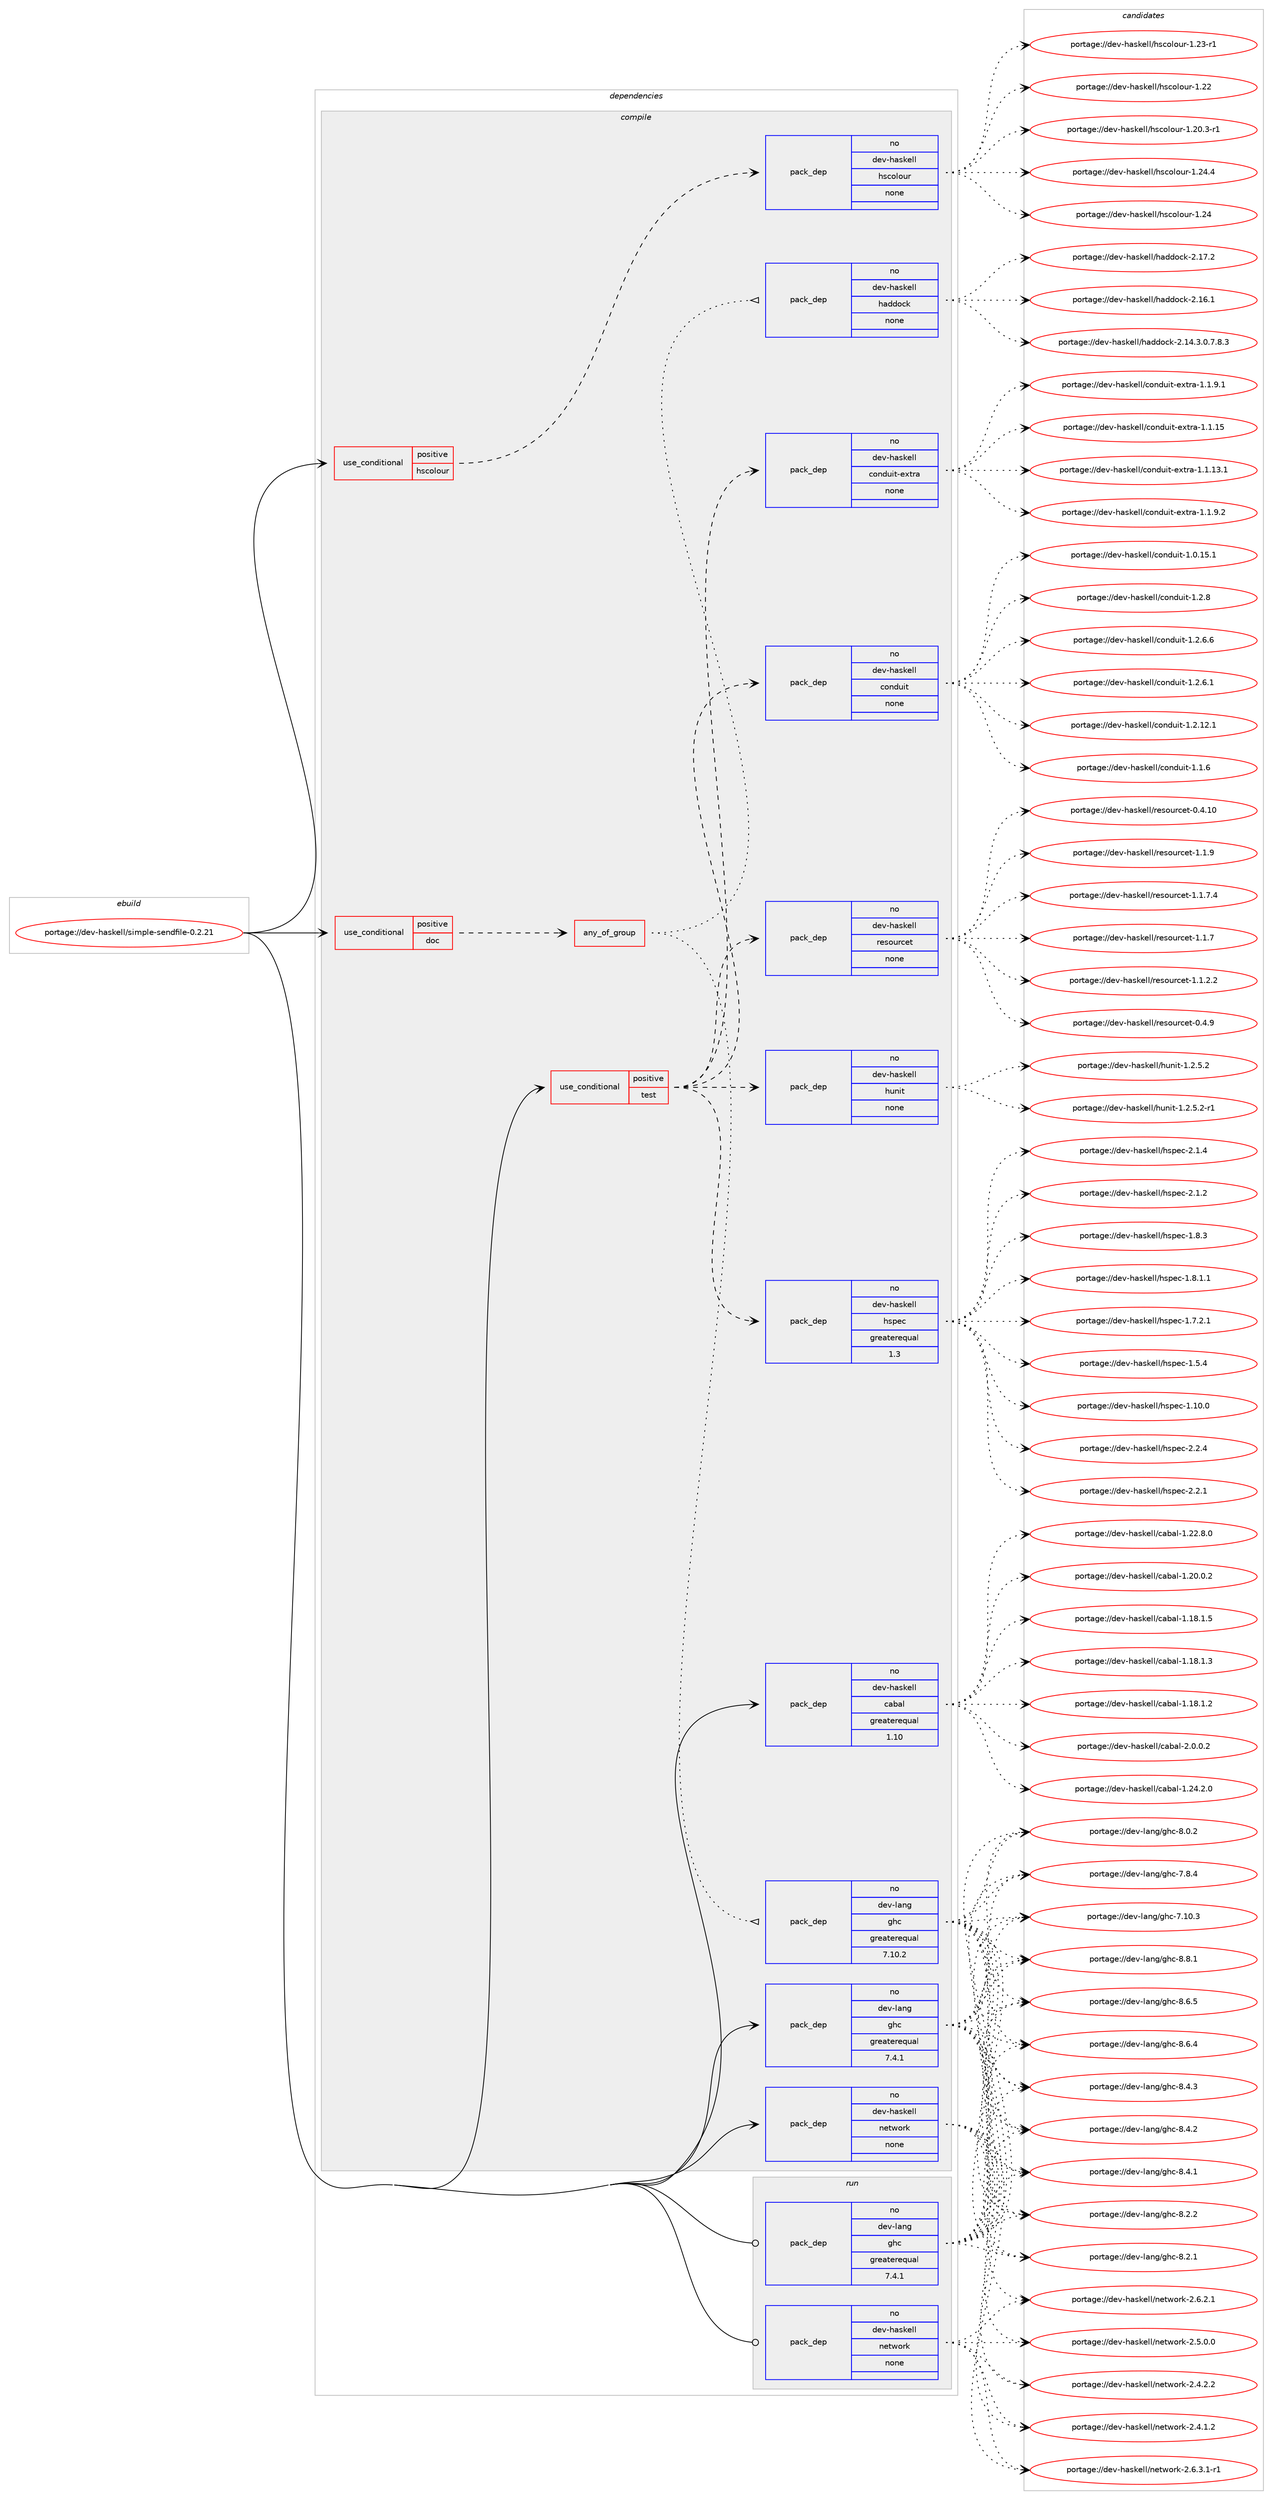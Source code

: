 digraph prolog {

# *************
# Graph options
# *************

newrank=true;
concentrate=true;
compound=true;
graph [rankdir=LR,fontname=Helvetica,fontsize=10,ranksep=1.5];#, ranksep=2.5, nodesep=0.2];
edge  [arrowhead=vee];
node  [fontname=Helvetica,fontsize=10];

# **********
# The ebuild
# **********

subgraph cluster_leftcol {
color=gray;
label=<<i>ebuild</i>>;
id [label="portage://dev-haskell/simple-sendfile-0.2.21", color=red, width=4, href="../dev-haskell/simple-sendfile-0.2.21.svg"];
}

# ****************
# The dependencies
# ****************

subgraph cluster_midcol {
color=gray;
label=<<i>dependencies</i>>;
subgraph cluster_compile {
fillcolor="#eeeeee";
style=filled;
label=<<i>compile</i>>;
subgraph cond131751 {
dependency545035 [label=<<TABLE BORDER="0" CELLBORDER="1" CELLSPACING="0" CELLPADDING="4"><TR><TD ROWSPAN="3" CELLPADDING="10">use_conditional</TD></TR><TR><TD>positive</TD></TR><TR><TD>doc</TD></TR></TABLE>>, shape=none, color=red];
subgraph any5755 {
dependency545036 [label=<<TABLE BORDER="0" CELLBORDER="1" CELLSPACING="0" CELLPADDING="4"><TR><TD CELLPADDING="10">any_of_group</TD></TR></TABLE>>, shape=none, color=red];subgraph pack407292 {
dependency545037 [label=<<TABLE BORDER="0" CELLBORDER="1" CELLSPACING="0" CELLPADDING="4" WIDTH="220"><TR><TD ROWSPAN="6" CELLPADDING="30">pack_dep</TD></TR><TR><TD WIDTH="110">no</TD></TR><TR><TD>dev-haskell</TD></TR><TR><TD>haddock</TD></TR><TR><TD>none</TD></TR><TR><TD></TD></TR></TABLE>>, shape=none, color=blue];
}
dependency545036:e -> dependency545037:w [weight=20,style="dotted",arrowhead="oinv"];
subgraph pack407293 {
dependency545038 [label=<<TABLE BORDER="0" CELLBORDER="1" CELLSPACING="0" CELLPADDING="4" WIDTH="220"><TR><TD ROWSPAN="6" CELLPADDING="30">pack_dep</TD></TR><TR><TD WIDTH="110">no</TD></TR><TR><TD>dev-lang</TD></TR><TR><TD>ghc</TD></TR><TR><TD>greaterequal</TD></TR><TR><TD>7.10.2</TD></TR></TABLE>>, shape=none, color=blue];
}
dependency545036:e -> dependency545038:w [weight=20,style="dotted",arrowhead="oinv"];
}
dependency545035:e -> dependency545036:w [weight=20,style="dashed",arrowhead="vee"];
}
id:e -> dependency545035:w [weight=20,style="solid",arrowhead="vee"];
subgraph cond131752 {
dependency545039 [label=<<TABLE BORDER="0" CELLBORDER="1" CELLSPACING="0" CELLPADDING="4"><TR><TD ROWSPAN="3" CELLPADDING="10">use_conditional</TD></TR><TR><TD>positive</TD></TR><TR><TD>hscolour</TD></TR></TABLE>>, shape=none, color=red];
subgraph pack407294 {
dependency545040 [label=<<TABLE BORDER="0" CELLBORDER="1" CELLSPACING="0" CELLPADDING="4" WIDTH="220"><TR><TD ROWSPAN="6" CELLPADDING="30">pack_dep</TD></TR><TR><TD WIDTH="110">no</TD></TR><TR><TD>dev-haskell</TD></TR><TR><TD>hscolour</TD></TR><TR><TD>none</TD></TR><TR><TD></TD></TR></TABLE>>, shape=none, color=blue];
}
dependency545039:e -> dependency545040:w [weight=20,style="dashed",arrowhead="vee"];
}
id:e -> dependency545039:w [weight=20,style="solid",arrowhead="vee"];
subgraph cond131753 {
dependency545041 [label=<<TABLE BORDER="0" CELLBORDER="1" CELLSPACING="0" CELLPADDING="4"><TR><TD ROWSPAN="3" CELLPADDING="10">use_conditional</TD></TR><TR><TD>positive</TD></TR><TR><TD>test</TD></TR></TABLE>>, shape=none, color=red];
subgraph pack407295 {
dependency545042 [label=<<TABLE BORDER="0" CELLBORDER="1" CELLSPACING="0" CELLPADDING="4" WIDTH="220"><TR><TD ROWSPAN="6" CELLPADDING="30">pack_dep</TD></TR><TR><TD WIDTH="110">no</TD></TR><TR><TD>dev-haskell</TD></TR><TR><TD>conduit</TD></TR><TR><TD>none</TD></TR><TR><TD></TD></TR></TABLE>>, shape=none, color=blue];
}
dependency545041:e -> dependency545042:w [weight=20,style="dashed",arrowhead="vee"];
subgraph pack407296 {
dependency545043 [label=<<TABLE BORDER="0" CELLBORDER="1" CELLSPACING="0" CELLPADDING="4" WIDTH="220"><TR><TD ROWSPAN="6" CELLPADDING="30">pack_dep</TD></TR><TR><TD WIDTH="110">no</TD></TR><TR><TD>dev-haskell</TD></TR><TR><TD>conduit-extra</TD></TR><TR><TD>none</TD></TR><TR><TD></TD></TR></TABLE>>, shape=none, color=blue];
}
dependency545041:e -> dependency545043:w [weight=20,style="dashed",arrowhead="vee"];
subgraph pack407297 {
dependency545044 [label=<<TABLE BORDER="0" CELLBORDER="1" CELLSPACING="0" CELLPADDING="4" WIDTH="220"><TR><TD ROWSPAN="6" CELLPADDING="30">pack_dep</TD></TR><TR><TD WIDTH="110">no</TD></TR><TR><TD>dev-haskell</TD></TR><TR><TD>hspec</TD></TR><TR><TD>greaterequal</TD></TR><TR><TD>1.3</TD></TR></TABLE>>, shape=none, color=blue];
}
dependency545041:e -> dependency545044:w [weight=20,style="dashed",arrowhead="vee"];
subgraph pack407298 {
dependency545045 [label=<<TABLE BORDER="0" CELLBORDER="1" CELLSPACING="0" CELLPADDING="4" WIDTH="220"><TR><TD ROWSPAN="6" CELLPADDING="30">pack_dep</TD></TR><TR><TD WIDTH="110">no</TD></TR><TR><TD>dev-haskell</TD></TR><TR><TD>hunit</TD></TR><TR><TD>none</TD></TR><TR><TD></TD></TR></TABLE>>, shape=none, color=blue];
}
dependency545041:e -> dependency545045:w [weight=20,style="dashed",arrowhead="vee"];
subgraph pack407299 {
dependency545046 [label=<<TABLE BORDER="0" CELLBORDER="1" CELLSPACING="0" CELLPADDING="4" WIDTH="220"><TR><TD ROWSPAN="6" CELLPADDING="30">pack_dep</TD></TR><TR><TD WIDTH="110">no</TD></TR><TR><TD>dev-haskell</TD></TR><TR><TD>resourcet</TD></TR><TR><TD>none</TD></TR><TR><TD></TD></TR></TABLE>>, shape=none, color=blue];
}
dependency545041:e -> dependency545046:w [weight=20,style="dashed",arrowhead="vee"];
}
id:e -> dependency545041:w [weight=20,style="solid",arrowhead="vee"];
subgraph pack407300 {
dependency545047 [label=<<TABLE BORDER="0" CELLBORDER="1" CELLSPACING="0" CELLPADDING="4" WIDTH="220"><TR><TD ROWSPAN="6" CELLPADDING="30">pack_dep</TD></TR><TR><TD WIDTH="110">no</TD></TR><TR><TD>dev-haskell</TD></TR><TR><TD>cabal</TD></TR><TR><TD>greaterequal</TD></TR><TR><TD>1.10</TD></TR></TABLE>>, shape=none, color=blue];
}
id:e -> dependency545047:w [weight=20,style="solid",arrowhead="vee"];
subgraph pack407301 {
dependency545048 [label=<<TABLE BORDER="0" CELLBORDER="1" CELLSPACING="0" CELLPADDING="4" WIDTH="220"><TR><TD ROWSPAN="6" CELLPADDING="30">pack_dep</TD></TR><TR><TD WIDTH="110">no</TD></TR><TR><TD>dev-haskell</TD></TR><TR><TD>network</TD></TR><TR><TD>none</TD></TR><TR><TD></TD></TR></TABLE>>, shape=none, color=blue];
}
id:e -> dependency545048:w [weight=20,style="solid",arrowhead="vee"];
subgraph pack407302 {
dependency545049 [label=<<TABLE BORDER="0" CELLBORDER="1" CELLSPACING="0" CELLPADDING="4" WIDTH="220"><TR><TD ROWSPAN="6" CELLPADDING="30">pack_dep</TD></TR><TR><TD WIDTH="110">no</TD></TR><TR><TD>dev-lang</TD></TR><TR><TD>ghc</TD></TR><TR><TD>greaterequal</TD></TR><TR><TD>7.4.1</TD></TR></TABLE>>, shape=none, color=blue];
}
id:e -> dependency545049:w [weight=20,style="solid",arrowhead="vee"];
}
subgraph cluster_compileandrun {
fillcolor="#eeeeee";
style=filled;
label=<<i>compile and run</i>>;
}
subgraph cluster_run {
fillcolor="#eeeeee";
style=filled;
label=<<i>run</i>>;
subgraph pack407303 {
dependency545050 [label=<<TABLE BORDER="0" CELLBORDER="1" CELLSPACING="0" CELLPADDING="4" WIDTH="220"><TR><TD ROWSPAN="6" CELLPADDING="30">pack_dep</TD></TR><TR><TD WIDTH="110">no</TD></TR><TR><TD>dev-haskell</TD></TR><TR><TD>network</TD></TR><TR><TD>none</TD></TR><TR><TD></TD></TR></TABLE>>, shape=none, color=blue];
}
id:e -> dependency545050:w [weight=20,style="solid",arrowhead="odot"];
subgraph pack407304 {
dependency545051 [label=<<TABLE BORDER="0" CELLBORDER="1" CELLSPACING="0" CELLPADDING="4" WIDTH="220"><TR><TD ROWSPAN="6" CELLPADDING="30">pack_dep</TD></TR><TR><TD WIDTH="110">no</TD></TR><TR><TD>dev-lang</TD></TR><TR><TD>ghc</TD></TR><TR><TD>greaterequal</TD></TR><TR><TD>7.4.1</TD></TR></TABLE>>, shape=none, color=blue];
}
id:e -> dependency545051:w [weight=20,style="solid",arrowhead="odot"];
}
}

# **************
# The candidates
# **************

subgraph cluster_choices {
rank=same;
color=gray;
label=<<i>candidates</i>>;

subgraph choice407292 {
color=black;
nodesep=1;
choice100101118451049711510710110810847104971001001119910745504649554650 [label="portage://dev-haskell/haddock-2.17.2", color=red, width=4,href="../dev-haskell/haddock-2.17.2.svg"];
choice100101118451049711510710110810847104971001001119910745504649544649 [label="portage://dev-haskell/haddock-2.16.1", color=red, width=4,href="../dev-haskell/haddock-2.16.1.svg"];
choice1001011184510497115107101108108471049710010011199107455046495246514648465546564651 [label="portage://dev-haskell/haddock-2.14.3.0.7.8.3", color=red, width=4,href="../dev-haskell/haddock-2.14.3.0.7.8.3.svg"];
dependency545037:e -> choice100101118451049711510710110810847104971001001119910745504649554650:w [style=dotted,weight="100"];
dependency545037:e -> choice100101118451049711510710110810847104971001001119910745504649544649:w [style=dotted,weight="100"];
dependency545037:e -> choice1001011184510497115107101108108471049710010011199107455046495246514648465546564651:w [style=dotted,weight="100"];
}
subgraph choice407293 {
color=black;
nodesep=1;
choice10010111845108971101034710310499455646564649 [label="portage://dev-lang/ghc-8.8.1", color=red, width=4,href="../dev-lang/ghc-8.8.1.svg"];
choice10010111845108971101034710310499455646544653 [label="portage://dev-lang/ghc-8.6.5", color=red, width=4,href="../dev-lang/ghc-8.6.5.svg"];
choice10010111845108971101034710310499455646544652 [label="portage://dev-lang/ghc-8.6.4", color=red, width=4,href="../dev-lang/ghc-8.6.4.svg"];
choice10010111845108971101034710310499455646524651 [label="portage://dev-lang/ghc-8.4.3", color=red, width=4,href="../dev-lang/ghc-8.4.3.svg"];
choice10010111845108971101034710310499455646524650 [label="portage://dev-lang/ghc-8.4.2", color=red, width=4,href="../dev-lang/ghc-8.4.2.svg"];
choice10010111845108971101034710310499455646524649 [label="portage://dev-lang/ghc-8.4.1", color=red, width=4,href="../dev-lang/ghc-8.4.1.svg"];
choice10010111845108971101034710310499455646504650 [label="portage://dev-lang/ghc-8.2.2", color=red, width=4,href="../dev-lang/ghc-8.2.2.svg"];
choice10010111845108971101034710310499455646504649 [label="portage://dev-lang/ghc-8.2.1", color=red, width=4,href="../dev-lang/ghc-8.2.1.svg"];
choice10010111845108971101034710310499455646484650 [label="portage://dev-lang/ghc-8.0.2", color=red, width=4,href="../dev-lang/ghc-8.0.2.svg"];
choice10010111845108971101034710310499455546564652 [label="portage://dev-lang/ghc-7.8.4", color=red, width=4,href="../dev-lang/ghc-7.8.4.svg"];
choice1001011184510897110103471031049945554649484651 [label="portage://dev-lang/ghc-7.10.3", color=red, width=4,href="../dev-lang/ghc-7.10.3.svg"];
dependency545038:e -> choice10010111845108971101034710310499455646564649:w [style=dotted,weight="100"];
dependency545038:e -> choice10010111845108971101034710310499455646544653:w [style=dotted,weight="100"];
dependency545038:e -> choice10010111845108971101034710310499455646544652:w [style=dotted,weight="100"];
dependency545038:e -> choice10010111845108971101034710310499455646524651:w [style=dotted,weight="100"];
dependency545038:e -> choice10010111845108971101034710310499455646524650:w [style=dotted,weight="100"];
dependency545038:e -> choice10010111845108971101034710310499455646524649:w [style=dotted,weight="100"];
dependency545038:e -> choice10010111845108971101034710310499455646504650:w [style=dotted,weight="100"];
dependency545038:e -> choice10010111845108971101034710310499455646504649:w [style=dotted,weight="100"];
dependency545038:e -> choice10010111845108971101034710310499455646484650:w [style=dotted,weight="100"];
dependency545038:e -> choice10010111845108971101034710310499455546564652:w [style=dotted,weight="100"];
dependency545038:e -> choice1001011184510897110103471031049945554649484651:w [style=dotted,weight="100"];
}
subgraph choice407294 {
color=black;
nodesep=1;
choice1001011184510497115107101108108471041159911110811111711445494650524652 [label="portage://dev-haskell/hscolour-1.24.4", color=red, width=4,href="../dev-haskell/hscolour-1.24.4.svg"];
choice100101118451049711510710110810847104115991111081111171144549465052 [label="portage://dev-haskell/hscolour-1.24", color=red, width=4,href="../dev-haskell/hscolour-1.24.svg"];
choice1001011184510497115107101108108471041159911110811111711445494650514511449 [label="portage://dev-haskell/hscolour-1.23-r1", color=red, width=4,href="../dev-haskell/hscolour-1.23-r1.svg"];
choice100101118451049711510710110810847104115991111081111171144549465050 [label="portage://dev-haskell/hscolour-1.22", color=red, width=4,href="../dev-haskell/hscolour-1.22.svg"];
choice10010111845104971151071011081084710411599111108111117114454946504846514511449 [label="portage://dev-haskell/hscolour-1.20.3-r1", color=red, width=4,href="../dev-haskell/hscolour-1.20.3-r1.svg"];
dependency545040:e -> choice1001011184510497115107101108108471041159911110811111711445494650524652:w [style=dotted,weight="100"];
dependency545040:e -> choice100101118451049711510710110810847104115991111081111171144549465052:w [style=dotted,weight="100"];
dependency545040:e -> choice1001011184510497115107101108108471041159911110811111711445494650514511449:w [style=dotted,weight="100"];
dependency545040:e -> choice100101118451049711510710110810847104115991111081111171144549465050:w [style=dotted,weight="100"];
dependency545040:e -> choice10010111845104971151071011081084710411599111108111117114454946504846514511449:w [style=dotted,weight="100"];
}
subgraph choice407295 {
color=black;
nodesep=1;
choice10010111845104971151071011081084799111110100117105116454946504656 [label="portage://dev-haskell/conduit-1.2.8", color=red, width=4,href="../dev-haskell/conduit-1.2.8.svg"];
choice100101118451049711510710110810847991111101001171051164549465046544654 [label="portage://dev-haskell/conduit-1.2.6.6", color=red, width=4,href="../dev-haskell/conduit-1.2.6.6.svg"];
choice100101118451049711510710110810847991111101001171051164549465046544649 [label="portage://dev-haskell/conduit-1.2.6.1", color=red, width=4,href="../dev-haskell/conduit-1.2.6.1.svg"];
choice10010111845104971151071011081084799111110100117105116454946504649504649 [label="portage://dev-haskell/conduit-1.2.12.1", color=red, width=4,href="../dev-haskell/conduit-1.2.12.1.svg"];
choice10010111845104971151071011081084799111110100117105116454946494654 [label="portage://dev-haskell/conduit-1.1.6", color=red, width=4,href="../dev-haskell/conduit-1.1.6.svg"];
choice10010111845104971151071011081084799111110100117105116454946484649534649 [label="portage://dev-haskell/conduit-1.0.15.1", color=red, width=4,href="../dev-haskell/conduit-1.0.15.1.svg"];
dependency545042:e -> choice10010111845104971151071011081084799111110100117105116454946504656:w [style=dotted,weight="100"];
dependency545042:e -> choice100101118451049711510710110810847991111101001171051164549465046544654:w [style=dotted,weight="100"];
dependency545042:e -> choice100101118451049711510710110810847991111101001171051164549465046544649:w [style=dotted,weight="100"];
dependency545042:e -> choice10010111845104971151071011081084799111110100117105116454946504649504649:w [style=dotted,weight="100"];
dependency545042:e -> choice10010111845104971151071011081084799111110100117105116454946494654:w [style=dotted,weight="100"];
dependency545042:e -> choice10010111845104971151071011081084799111110100117105116454946484649534649:w [style=dotted,weight="100"];
}
subgraph choice407296 {
color=black;
nodesep=1;
choice1001011184510497115107101108108479911111010011710511645101120116114974549464946574650 [label="portage://dev-haskell/conduit-extra-1.1.9.2", color=red, width=4,href="../dev-haskell/conduit-extra-1.1.9.2.svg"];
choice1001011184510497115107101108108479911111010011710511645101120116114974549464946574649 [label="portage://dev-haskell/conduit-extra-1.1.9.1", color=red, width=4,href="../dev-haskell/conduit-extra-1.1.9.1.svg"];
choice10010111845104971151071011081084799111110100117105116451011201161149745494649464953 [label="portage://dev-haskell/conduit-extra-1.1.15", color=red, width=4,href="../dev-haskell/conduit-extra-1.1.15.svg"];
choice100101118451049711510710110810847991111101001171051164510112011611497454946494649514649 [label="portage://dev-haskell/conduit-extra-1.1.13.1", color=red, width=4,href="../dev-haskell/conduit-extra-1.1.13.1.svg"];
dependency545043:e -> choice1001011184510497115107101108108479911111010011710511645101120116114974549464946574650:w [style=dotted,weight="100"];
dependency545043:e -> choice1001011184510497115107101108108479911111010011710511645101120116114974549464946574649:w [style=dotted,weight="100"];
dependency545043:e -> choice10010111845104971151071011081084799111110100117105116451011201161149745494649464953:w [style=dotted,weight="100"];
dependency545043:e -> choice100101118451049711510710110810847991111101001171051164510112011611497454946494649514649:w [style=dotted,weight="100"];
}
subgraph choice407297 {
color=black;
nodesep=1;
choice10010111845104971151071011081084710411511210199455046504652 [label="portage://dev-haskell/hspec-2.2.4", color=red, width=4,href="../dev-haskell/hspec-2.2.4.svg"];
choice10010111845104971151071011081084710411511210199455046504649 [label="portage://dev-haskell/hspec-2.2.1", color=red, width=4,href="../dev-haskell/hspec-2.2.1.svg"];
choice10010111845104971151071011081084710411511210199455046494652 [label="portage://dev-haskell/hspec-2.1.4", color=red, width=4,href="../dev-haskell/hspec-2.1.4.svg"];
choice10010111845104971151071011081084710411511210199455046494650 [label="portage://dev-haskell/hspec-2.1.2", color=red, width=4,href="../dev-haskell/hspec-2.1.2.svg"];
choice10010111845104971151071011081084710411511210199454946564651 [label="portage://dev-haskell/hspec-1.8.3", color=red, width=4,href="../dev-haskell/hspec-1.8.3.svg"];
choice100101118451049711510710110810847104115112101994549465646494649 [label="portage://dev-haskell/hspec-1.8.1.1", color=red, width=4,href="../dev-haskell/hspec-1.8.1.1.svg"];
choice100101118451049711510710110810847104115112101994549465546504649 [label="portage://dev-haskell/hspec-1.7.2.1", color=red, width=4,href="../dev-haskell/hspec-1.7.2.1.svg"];
choice10010111845104971151071011081084710411511210199454946534652 [label="portage://dev-haskell/hspec-1.5.4", color=red, width=4,href="../dev-haskell/hspec-1.5.4.svg"];
choice1001011184510497115107101108108471041151121019945494649484648 [label="portage://dev-haskell/hspec-1.10.0", color=red, width=4,href="../dev-haskell/hspec-1.10.0.svg"];
dependency545044:e -> choice10010111845104971151071011081084710411511210199455046504652:w [style=dotted,weight="100"];
dependency545044:e -> choice10010111845104971151071011081084710411511210199455046504649:w [style=dotted,weight="100"];
dependency545044:e -> choice10010111845104971151071011081084710411511210199455046494652:w [style=dotted,weight="100"];
dependency545044:e -> choice10010111845104971151071011081084710411511210199455046494650:w [style=dotted,weight="100"];
dependency545044:e -> choice10010111845104971151071011081084710411511210199454946564651:w [style=dotted,weight="100"];
dependency545044:e -> choice100101118451049711510710110810847104115112101994549465646494649:w [style=dotted,weight="100"];
dependency545044:e -> choice100101118451049711510710110810847104115112101994549465546504649:w [style=dotted,weight="100"];
dependency545044:e -> choice10010111845104971151071011081084710411511210199454946534652:w [style=dotted,weight="100"];
dependency545044:e -> choice1001011184510497115107101108108471041151121019945494649484648:w [style=dotted,weight="100"];
}
subgraph choice407298 {
color=black;
nodesep=1;
choice10010111845104971151071011081084710411711010511645494650465346504511449 [label="portage://dev-haskell/hunit-1.2.5.2-r1", color=red, width=4,href="../dev-haskell/hunit-1.2.5.2-r1.svg"];
choice1001011184510497115107101108108471041171101051164549465046534650 [label="portage://dev-haskell/hunit-1.2.5.2", color=red, width=4,href="../dev-haskell/hunit-1.2.5.2.svg"];
dependency545045:e -> choice10010111845104971151071011081084710411711010511645494650465346504511449:w [style=dotted,weight="100"];
dependency545045:e -> choice1001011184510497115107101108108471041171101051164549465046534650:w [style=dotted,weight="100"];
}
subgraph choice407299 {
color=black;
nodesep=1;
choice10010111845104971151071011081084711410111511111711499101116454946494657 [label="portage://dev-haskell/resourcet-1.1.9", color=red, width=4,href="../dev-haskell/resourcet-1.1.9.svg"];
choice100101118451049711510710110810847114101115111117114991011164549464946554652 [label="portage://dev-haskell/resourcet-1.1.7.4", color=red, width=4,href="../dev-haskell/resourcet-1.1.7.4.svg"];
choice10010111845104971151071011081084711410111511111711499101116454946494655 [label="portage://dev-haskell/resourcet-1.1.7", color=red, width=4,href="../dev-haskell/resourcet-1.1.7.svg"];
choice100101118451049711510710110810847114101115111117114991011164549464946504650 [label="portage://dev-haskell/resourcet-1.1.2.2", color=red, width=4,href="../dev-haskell/resourcet-1.1.2.2.svg"];
choice10010111845104971151071011081084711410111511111711499101116454846524657 [label="portage://dev-haskell/resourcet-0.4.9", color=red, width=4,href="../dev-haskell/resourcet-0.4.9.svg"];
choice1001011184510497115107101108108471141011151111171149910111645484652464948 [label="portage://dev-haskell/resourcet-0.4.10", color=red, width=4,href="../dev-haskell/resourcet-0.4.10.svg"];
dependency545046:e -> choice10010111845104971151071011081084711410111511111711499101116454946494657:w [style=dotted,weight="100"];
dependency545046:e -> choice100101118451049711510710110810847114101115111117114991011164549464946554652:w [style=dotted,weight="100"];
dependency545046:e -> choice10010111845104971151071011081084711410111511111711499101116454946494655:w [style=dotted,weight="100"];
dependency545046:e -> choice100101118451049711510710110810847114101115111117114991011164549464946504650:w [style=dotted,weight="100"];
dependency545046:e -> choice10010111845104971151071011081084711410111511111711499101116454846524657:w [style=dotted,weight="100"];
dependency545046:e -> choice1001011184510497115107101108108471141011151111171149910111645484652464948:w [style=dotted,weight="100"];
}
subgraph choice407300 {
color=black;
nodesep=1;
choice100101118451049711510710110810847999798971084550464846484650 [label="portage://dev-haskell/cabal-2.0.0.2", color=red, width=4,href="../dev-haskell/cabal-2.0.0.2.svg"];
choice10010111845104971151071011081084799979897108454946505246504648 [label="portage://dev-haskell/cabal-1.24.2.0", color=red, width=4,href="../dev-haskell/cabal-1.24.2.0.svg"];
choice10010111845104971151071011081084799979897108454946505046564648 [label="portage://dev-haskell/cabal-1.22.8.0", color=red, width=4,href="../dev-haskell/cabal-1.22.8.0.svg"];
choice10010111845104971151071011081084799979897108454946504846484650 [label="portage://dev-haskell/cabal-1.20.0.2", color=red, width=4,href="../dev-haskell/cabal-1.20.0.2.svg"];
choice10010111845104971151071011081084799979897108454946495646494653 [label="portage://dev-haskell/cabal-1.18.1.5", color=red, width=4,href="../dev-haskell/cabal-1.18.1.5.svg"];
choice10010111845104971151071011081084799979897108454946495646494651 [label="portage://dev-haskell/cabal-1.18.1.3", color=red, width=4,href="../dev-haskell/cabal-1.18.1.3.svg"];
choice10010111845104971151071011081084799979897108454946495646494650 [label="portage://dev-haskell/cabal-1.18.1.2", color=red, width=4,href="../dev-haskell/cabal-1.18.1.2.svg"];
dependency545047:e -> choice100101118451049711510710110810847999798971084550464846484650:w [style=dotted,weight="100"];
dependency545047:e -> choice10010111845104971151071011081084799979897108454946505246504648:w [style=dotted,weight="100"];
dependency545047:e -> choice10010111845104971151071011081084799979897108454946505046564648:w [style=dotted,weight="100"];
dependency545047:e -> choice10010111845104971151071011081084799979897108454946504846484650:w [style=dotted,weight="100"];
dependency545047:e -> choice10010111845104971151071011081084799979897108454946495646494653:w [style=dotted,weight="100"];
dependency545047:e -> choice10010111845104971151071011081084799979897108454946495646494651:w [style=dotted,weight="100"];
dependency545047:e -> choice10010111845104971151071011081084799979897108454946495646494650:w [style=dotted,weight="100"];
}
subgraph choice407301 {
color=black;
nodesep=1;
choice10010111845104971151071011081084711010111611911111410745504654465146494511449 [label="portage://dev-haskell/network-2.6.3.1-r1", color=red, width=4,href="../dev-haskell/network-2.6.3.1-r1.svg"];
choice1001011184510497115107101108108471101011161191111141074550465446504649 [label="portage://dev-haskell/network-2.6.2.1", color=red, width=4,href="../dev-haskell/network-2.6.2.1.svg"];
choice1001011184510497115107101108108471101011161191111141074550465346484648 [label="portage://dev-haskell/network-2.5.0.0", color=red, width=4,href="../dev-haskell/network-2.5.0.0.svg"];
choice1001011184510497115107101108108471101011161191111141074550465246504650 [label="portage://dev-haskell/network-2.4.2.2", color=red, width=4,href="../dev-haskell/network-2.4.2.2.svg"];
choice1001011184510497115107101108108471101011161191111141074550465246494650 [label="portage://dev-haskell/network-2.4.1.2", color=red, width=4,href="../dev-haskell/network-2.4.1.2.svg"];
dependency545048:e -> choice10010111845104971151071011081084711010111611911111410745504654465146494511449:w [style=dotted,weight="100"];
dependency545048:e -> choice1001011184510497115107101108108471101011161191111141074550465446504649:w [style=dotted,weight="100"];
dependency545048:e -> choice1001011184510497115107101108108471101011161191111141074550465346484648:w [style=dotted,weight="100"];
dependency545048:e -> choice1001011184510497115107101108108471101011161191111141074550465246504650:w [style=dotted,weight="100"];
dependency545048:e -> choice1001011184510497115107101108108471101011161191111141074550465246494650:w [style=dotted,weight="100"];
}
subgraph choice407302 {
color=black;
nodesep=1;
choice10010111845108971101034710310499455646564649 [label="portage://dev-lang/ghc-8.8.1", color=red, width=4,href="../dev-lang/ghc-8.8.1.svg"];
choice10010111845108971101034710310499455646544653 [label="portage://dev-lang/ghc-8.6.5", color=red, width=4,href="../dev-lang/ghc-8.6.5.svg"];
choice10010111845108971101034710310499455646544652 [label="portage://dev-lang/ghc-8.6.4", color=red, width=4,href="../dev-lang/ghc-8.6.4.svg"];
choice10010111845108971101034710310499455646524651 [label="portage://dev-lang/ghc-8.4.3", color=red, width=4,href="../dev-lang/ghc-8.4.3.svg"];
choice10010111845108971101034710310499455646524650 [label="portage://dev-lang/ghc-8.4.2", color=red, width=4,href="../dev-lang/ghc-8.4.2.svg"];
choice10010111845108971101034710310499455646524649 [label="portage://dev-lang/ghc-8.4.1", color=red, width=4,href="../dev-lang/ghc-8.4.1.svg"];
choice10010111845108971101034710310499455646504650 [label="portage://dev-lang/ghc-8.2.2", color=red, width=4,href="../dev-lang/ghc-8.2.2.svg"];
choice10010111845108971101034710310499455646504649 [label="portage://dev-lang/ghc-8.2.1", color=red, width=4,href="../dev-lang/ghc-8.2.1.svg"];
choice10010111845108971101034710310499455646484650 [label="portage://dev-lang/ghc-8.0.2", color=red, width=4,href="../dev-lang/ghc-8.0.2.svg"];
choice10010111845108971101034710310499455546564652 [label="portage://dev-lang/ghc-7.8.4", color=red, width=4,href="../dev-lang/ghc-7.8.4.svg"];
choice1001011184510897110103471031049945554649484651 [label="portage://dev-lang/ghc-7.10.3", color=red, width=4,href="../dev-lang/ghc-7.10.3.svg"];
dependency545049:e -> choice10010111845108971101034710310499455646564649:w [style=dotted,weight="100"];
dependency545049:e -> choice10010111845108971101034710310499455646544653:w [style=dotted,weight="100"];
dependency545049:e -> choice10010111845108971101034710310499455646544652:w [style=dotted,weight="100"];
dependency545049:e -> choice10010111845108971101034710310499455646524651:w [style=dotted,weight="100"];
dependency545049:e -> choice10010111845108971101034710310499455646524650:w [style=dotted,weight="100"];
dependency545049:e -> choice10010111845108971101034710310499455646524649:w [style=dotted,weight="100"];
dependency545049:e -> choice10010111845108971101034710310499455646504650:w [style=dotted,weight="100"];
dependency545049:e -> choice10010111845108971101034710310499455646504649:w [style=dotted,weight="100"];
dependency545049:e -> choice10010111845108971101034710310499455646484650:w [style=dotted,weight="100"];
dependency545049:e -> choice10010111845108971101034710310499455546564652:w [style=dotted,weight="100"];
dependency545049:e -> choice1001011184510897110103471031049945554649484651:w [style=dotted,weight="100"];
}
subgraph choice407303 {
color=black;
nodesep=1;
choice10010111845104971151071011081084711010111611911111410745504654465146494511449 [label="portage://dev-haskell/network-2.6.3.1-r1", color=red, width=4,href="../dev-haskell/network-2.6.3.1-r1.svg"];
choice1001011184510497115107101108108471101011161191111141074550465446504649 [label="portage://dev-haskell/network-2.6.2.1", color=red, width=4,href="../dev-haskell/network-2.6.2.1.svg"];
choice1001011184510497115107101108108471101011161191111141074550465346484648 [label="portage://dev-haskell/network-2.5.0.0", color=red, width=4,href="../dev-haskell/network-2.5.0.0.svg"];
choice1001011184510497115107101108108471101011161191111141074550465246504650 [label="portage://dev-haskell/network-2.4.2.2", color=red, width=4,href="../dev-haskell/network-2.4.2.2.svg"];
choice1001011184510497115107101108108471101011161191111141074550465246494650 [label="portage://dev-haskell/network-2.4.1.2", color=red, width=4,href="../dev-haskell/network-2.4.1.2.svg"];
dependency545050:e -> choice10010111845104971151071011081084711010111611911111410745504654465146494511449:w [style=dotted,weight="100"];
dependency545050:e -> choice1001011184510497115107101108108471101011161191111141074550465446504649:w [style=dotted,weight="100"];
dependency545050:e -> choice1001011184510497115107101108108471101011161191111141074550465346484648:w [style=dotted,weight="100"];
dependency545050:e -> choice1001011184510497115107101108108471101011161191111141074550465246504650:w [style=dotted,weight="100"];
dependency545050:e -> choice1001011184510497115107101108108471101011161191111141074550465246494650:w [style=dotted,weight="100"];
}
subgraph choice407304 {
color=black;
nodesep=1;
choice10010111845108971101034710310499455646564649 [label="portage://dev-lang/ghc-8.8.1", color=red, width=4,href="../dev-lang/ghc-8.8.1.svg"];
choice10010111845108971101034710310499455646544653 [label="portage://dev-lang/ghc-8.6.5", color=red, width=4,href="../dev-lang/ghc-8.6.5.svg"];
choice10010111845108971101034710310499455646544652 [label="portage://dev-lang/ghc-8.6.4", color=red, width=4,href="../dev-lang/ghc-8.6.4.svg"];
choice10010111845108971101034710310499455646524651 [label="portage://dev-lang/ghc-8.4.3", color=red, width=4,href="../dev-lang/ghc-8.4.3.svg"];
choice10010111845108971101034710310499455646524650 [label="portage://dev-lang/ghc-8.4.2", color=red, width=4,href="../dev-lang/ghc-8.4.2.svg"];
choice10010111845108971101034710310499455646524649 [label="portage://dev-lang/ghc-8.4.1", color=red, width=4,href="../dev-lang/ghc-8.4.1.svg"];
choice10010111845108971101034710310499455646504650 [label="portage://dev-lang/ghc-8.2.2", color=red, width=4,href="../dev-lang/ghc-8.2.2.svg"];
choice10010111845108971101034710310499455646504649 [label="portage://dev-lang/ghc-8.2.1", color=red, width=4,href="../dev-lang/ghc-8.2.1.svg"];
choice10010111845108971101034710310499455646484650 [label="portage://dev-lang/ghc-8.0.2", color=red, width=4,href="../dev-lang/ghc-8.0.2.svg"];
choice10010111845108971101034710310499455546564652 [label="portage://dev-lang/ghc-7.8.4", color=red, width=4,href="../dev-lang/ghc-7.8.4.svg"];
choice1001011184510897110103471031049945554649484651 [label="portage://dev-lang/ghc-7.10.3", color=red, width=4,href="../dev-lang/ghc-7.10.3.svg"];
dependency545051:e -> choice10010111845108971101034710310499455646564649:w [style=dotted,weight="100"];
dependency545051:e -> choice10010111845108971101034710310499455646544653:w [style=dotted,weight="100"];
dependency545051:e -> choice10010111845108971101034710310499455646544652:w [style=dotted,weight="100"];
dependency545051:e -> choice10010111845108971101034710310499455646524651:w [style=dotted,weight="100"];
dependency545051:e -> choice10010111845108971101034710310499455646524650:w [style=dotted,weight="100"];
dependency545051:e -> choice10010111845108971101034710310499455646524649:w [style=dotted,weight="100"];
dependency545051:e -> choice10010111845108971101034710310499455646504650:w [style=dotted,weight="100"];
dependency545051:e -> choice10010111845108971101034710310499455646504649:w [style=dotted,weight="100"];
dependency545051:e -> choice10010111845108971101034710310499455646484650:w [style=dotted,weight="100"];
dependency545051:e -> choice10010111845108971101034710310499455546564652:w [style=dotted,weight="100"];
dependency545051:e -> choice1001011184510897110103471031049945554649484651:w [style=dotted,weight="100"];
}
}

}
